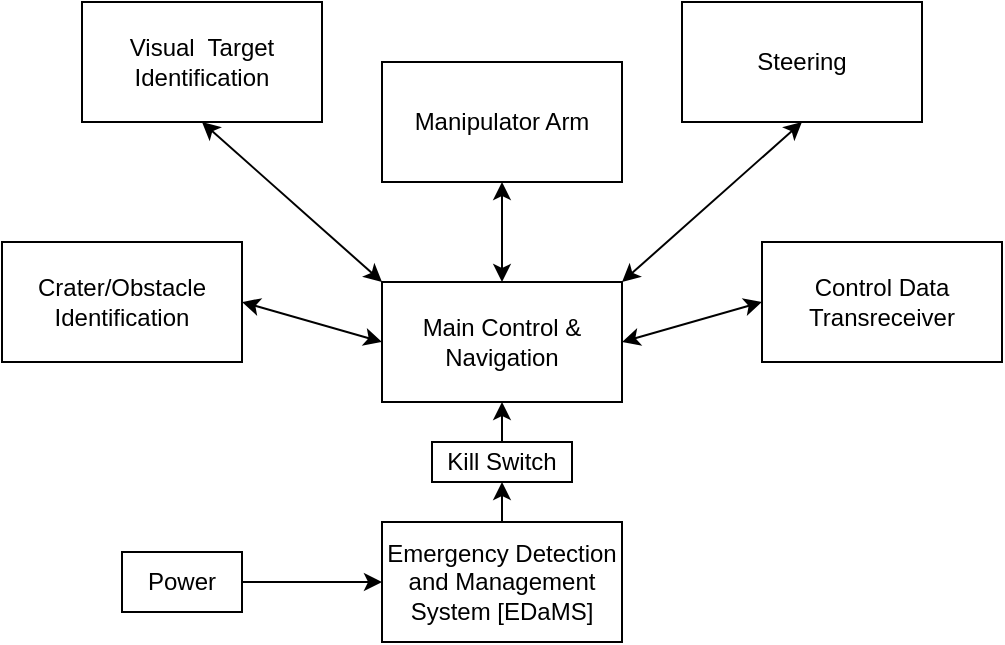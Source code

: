 <mxfile version="22.1.17" type="github">
  <diagram name="Page-1" id="vn5ip6PAoTO57dmFuaZS">
    <mxGraphModel dx="794" dy="412" grid="1" gridSize="10" guides="1" tooltips="1" connect="1" arrows="1" fold="1" page="1" pageScale="1" pageWidth="850" pageHeight="1100" math="0" shadow="0">
      <root>
        <mxCell id="0" />
        <mxCell id="1" parent="0" />
        <mxCell id="b2Pda920NBCXhlm-IGdl-2" value="Manipulator Arm" style="rounded=0;whiteSpace=wrap;html=1;" vertex="1" parent="1">
          <mxGeometry x="330" y="100" width="120" height="60" as="geometry" />
        </mxCell>
        <mxCell id="b2Pda920NBCXhlm-IGdl-3" value="Main Control &amp;amp; Navigation" style="rounded=0;whiteSpace=wrap;html=1;" vertex="1" parent="1">
          <mxGeometry x="330" y="210" width="120" height="60" as="geometry" />
        </mxCell>
        <mxCell id="b2Pda920NBCXhlm-IGdl-5" value="Visual&amp;nbsp; Target Identification" style="rounded=0;whiteSpace=wrap;html=1;" vertex="1" parent="1">
          <mxGeometry x="180" y="70" width="120" height="60" as="geometry" />
        </mxCell>
        <mxCell id="b2Pda920NBCXhlm-IGdl-6" value="Crater/Obstacle Identification" style="rounded=0;whiteSpace=wrap;html=1;" vertex="1" parent="1">
          <mxGeometry x="140" y="190" width="120" height="60" as="geometry" />
        </mxCell>
        <mxCell id="b2Pda920NBCXhlm-IGdl-7" value="Steering" style="rounded=0;whiteSpace=wrap;html=1;" vertex="1" parent="1">
          <mxGeometry x="480" y="70" width="120" height="60" as="geometry" />
        </mxCell>
        <mxCell id="b2Pda920NBCXhlm-IGdl-8" value="Control Data Transreceiver" style="rounded=0;whiteSpace=wrap;html=1;" vertex="1" parent="1">
          <mxGeometry x="520" y="190" width="120" height="60" as="geometry" />
        </mxCell>
        <mxCell id="b2Pda920NBCXhlm-IGdl-14" style="edgeStyle=orthogonalEdgeStyle;rounded=0;orthogonalLoop=1;jettySize=auto;html=1;exitX=0.5;exitY=0;exitDx=0;exitDy=0;entryX=0.5;entryY=1;entryDx=0;entryDy=0;" edge="1" parent="1" source="b2Pda920NBCXhlm-IGdl-9" target="b2Pda920NBCXhlm-IGdl-11">
          <mxGeometry relative="1" as="geometry" />
        </mxCell>
        <mxCell id="b2Pda920NBCXhlm-IGdl-9" value="Emergency Detection and Management System [EDaMS]" style="rounded=0;whiteSpace=wrap;html=1;" vertex="1" parent="1">
          <mxGeometry x="330" y="330" width="120" height="60" as="geometry" />
        </mxCell>
        <mxCell id="b2Pda920NBCXhlm-IGdl-13" style="edgeStyle=orthogonalEdgeStyle;rounded=0;orthogonalLoop=1;jettySize=auto;html=1;exitX=1;exitY=0.5;exitDx=0;exitDy=0;entryX=0;entryY=0.5;entryDx=0;entryDy=0;" edge="1" parent="1" source="b2Pda920NBCXhlm-IGdl-10" target="b2Pda920NBCXhlm-IGdl-9">
          <mxGeometry relative="1" as="geometry" />
        </mxCell>
        <mxCell id="b2Pda920NBCXhlm-IGdl-10" value="Power" style="rounded=0;whiteSpace=wrap;html=1;" vertex="1" parent="1">
          <mxGeometry x="200" y="345" width="60" height="30" as="geometry" />
        </mxCell>
        <mxCell id="b2Pda920NBCXhlm-IGdl-15" style="edgeStyle=orthogonalEdgeStyle;rounded=0;orthogonalLoop=1;jettySize=auto;html=1;exitX=0.5;exitY=0;exitDx=0;exitDy=0;entryX=0.5;entryY=1;entryDx=0;entryDy=0;" edge="1" parent="1" source="b2Pda920NBCXhlm-IGdl-11" target="b2Pda920NBCXhlm-IGdl-3">
          <mxGeometry relative="1" as="geometry" />
        </mxCell>
        <mxCell id="b2Pda920NBCXhlm-IGdl-11" value="Kill Switch" style="rounded=0;whiteSpace=wrap;html=1;" vertex="1" parent="1">
          <mxGeometry x="355" y="290" width="70" height="20" as="geometry" />
        </mxCell>
        <mxCell id="b2Pda920NBCXhlm-IGdl-18" value="" style="endArrow=classic;startArrow=classic;html=1;rounded=0;entryX=0.5;entryY=1;entryDx=0;entryDy=0;exitX=0.5;exitY=0;exitDx=0;exitDy=0;" edge="1" parent="1" source="b2Pda920NBCXhlm-IGdl-3" target="b2Pda920NBCXhlm-IGdl-2">
          <mxGeometry width="50" height="50" relative="1" as="geometry">
            <mxPoint x="380" y="240" as="sourcePoint" />
            <mxPoint x="430" y="190" as="targetPoint" />
          </mxGeometry>
        </mxCell>
        <mxCell id="b2Pda920NBCXhlm-IGdl-19" value="" style="endArrow=classic;startArrow=classic;html=1;rounded=0;exitX=1;exitY=0.5;exitDx=0;exitDy=0;entryX=0;entryY=0.5;entryDx=0;entryDy=0;" edge="1" parent="1" source="b2Pda920NBCXhlm-IGdl-3" target="b2Pda920NBCXhlm-IGdl-8">
          <mxGeometry width="50" height="50" relative="1" as="geometry">
            <mxPoint x="460" y="250" as="sourcePoint" />
            <mxPoint x="510" y="200" as="targetPoint" />
          </mxGeometry>
        </mxCell>
        <mxCell id="b2Pda920NBCXhlm-IGdl-20" value="" style="endArrow=classic;startArrow=classic;html=1;rounded=0;exitX=1;exitY=0.5;exitDx=0;exitDy=0;entryX=0;entryY=0.5;entryDx=0;entryDy=0;" edge="1" parent="1" source="b2Pda920NBCXhlm-IGdl-6" target="b2Pda920NBCXhlm-IGdl-3">
          <mxGeometry width="50" height="50" relative="1" as="geometry">
            <mxPoint x="290" y="260" as="sourcePoint" />
            <mxPoint x="340" y="210" as="targetPoint" />
          </mxGeometry>
        </mxCell>
        <mxCell id="b2Pda920NBCXhlm-IGdl-21" value="" style="endArrow=classic;startArrow=classic;html=1;rounded=0;entryX=0.5;entryY=1;entryDx=0;entryDy=0;exitX=0;exitY=0;exitDx=0;exitDy=0;" edge="1" parent="1" source="b2Pda920NBCXhlm-IGdl-3" target="b2Pda920NBCXhlm-IGdl-5">
          <mxGeometry width="50" height="50" relative="1" as="geometry">
            <mxPoint x="280" y="200" as="sourcePoint" />
            <mxPoint x="330" y="150" as="targetPoint" />
          </mxGeometry>
        </mxCell>
        <mxCell id="b2Pda920NBCXhlm-IGdl-22" value="" style="endArrow=classic;startArrow=classic;html=1;rounded=0;entryX=0.5;entryY=1;entryDx=0;entryDy=0;" edge="1" parent="1" target="b2Pda920NBCXhlm-IGdl-7">
          <mxGeometry width="50" height="50" relative="1" as="geometry">
            <mxPoint x="450" y="210" as="sourcePoint" />
            <mxPoint x="500" y="160" as="targetPoint" />
          </mxGeometry>
        </mxCell>
      </root>
    </mxGraphModel>
  </diagram>
</mxfile>
